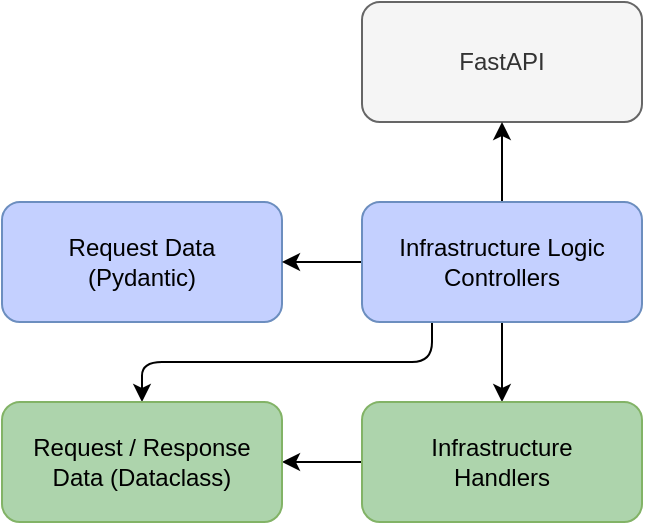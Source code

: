 <mxfile version="25.0.3">
  <diagram name="Page-1" id="1ur79tEdD7kPHw3umYK0">
    <mxGraphModel dx="-1116" dy="748" grid="1" gridSize="10" guides="1" tooltips="1" connect="1" arrows="1" fold="1" page="1" pageScale="1" pageWidth="850" pageHeight="1100" math="0" shadow="0">
      <root>
        <mxCell id="0" />
        <mxCell id="1" parent="0" />
        <mxCell id="2" value="&lt;span style=&quot;color: rgb(51, 51, 51);&quot;&gt;FastAPI&lt;/span&gt;" style="rounded=1;whiteSpace=wrap;html=1;fillColor=#f5f5f5;strokeColor=#666666;fontColor=#333333;" parent="1" vertex="1">
          <mxGeometry x="2740" width="140" height="60" as="geometry" />
        </mxCell>
        <mxCell id="3" value="Request Data&lt;div&gt;(Pydantic)&lt;/div&gt;" style="rounded=1;whiteSpace=wrap;html=1;fillColor=#C4D0FF;strokeColor=#6c8ebf;" parent="1" vertex="1">
          <mxGeometry x="2560" y="100" width="140" height="60" as="geometry" />
        </mxCell>
        <mxCell id="4" style="edgeStyle=orthogonalEdgeStyle;rounded=0;orthogonalLoop=1;jettySize=auto;html=1;exitX=0;exitY=0.5;exitDx=0;exitDy=0;entryX=1;entryY=0.5;entryDx=0;entryDy=0;" parent="1" source="8" target="3" edge="1">
          <mxGeometry relative="1" as="geometry" />
        </mxCell>
        <mxCell id="5" style="edgeStyle=orthogonalEdgeStyle;rounded=0;orthogonalLoop=1;jettySize=auto;html=1;exitX=0.5;exitY=0;exitDx=0;exitDy=0;entryX=0.5;entryY=1;entryDx=0;entryDy=0;" parent="1" source="8" target="2" edge="1">
          <mxGeometry relative="1" as="geometry" />
        </mxCell>
        <mxCell id="6" style="edgeStyle=orthogonalEdgeStyle;rounded=1;orthogonalLoop=1;jettySize=auto;html=1;exitX=0.25;exitY=1;exitDx=0;exitDy=0;entryX=0.5;entryY=0;entryDx=0;entryDy=0;curved=0;" parent="1" source="8" target="11" edge="1">
          <mxGeometry relative="1" as="geometry" />
        </mxCell>
        <mxCell id="7" style="edgeStyle=orthogonalEdgeStyle;rounded=0;orthogonalLoop=1;jettySize=auto;html=1;exitX=0.5;exitY=1;exitDx=0;exitDy=0;entryX=0.5;entryY=0;entryDx=0;entryDy=0;" parent="1" source="8" target="10" edge="1">
          <mxGeometry relative="1" as="geometry" />
        </mxCell>
        <mxCell id="8" value="Infrastructure Logic Controllers" style="rounded=1;whiteSpace=wrap;html=1;fillColor=#C4D0FF;strokeColor=#6c8ebf;" parent="1" vertex="1">
          <mxGeometry x="2740" y="100" width="140" height="60" as="geometry" />
        </mxCell>
        <mxCell id="9" style="edgeStyle=orthogonalEdgeStyle;rounded=1;orthogonalLoop=1;jettySize=auto;html=1;exitX=0;exitY=0.5;exitDx=0;exitDy=0;entryX=1;entryY=0.5;entryDx=0;entryDy=0;curved=0;" parent="1" source="10" target="11" edge="1">
          <mxGeometry relative="1" as="geometry" />
        </mxCell>
        <mxCell id="10" value="Infrastructure&lt;br&gt;Handlers" style="rounded=1;whiteSpace=wrap;html=1;fillColor=#ADD4AC;strokeColor=#82b366;gradientColor=none;" parent="1" vertex="1">
          <mxGeometry x="2740" y="200" width="140" height="60" as="geometry" />
        </mxCell>
        <mxCell id="11" value="Request / Response&lt;br&gt;Data&amp;nbsp;&lt;span style=&quot;background-color: initial;&quot;&gt;(Dataclass)&lt;/span&gt;" style="rounded=1;whiteSpace=wrap;html=1;fillColor=#ADD4AC;strokeColor=#82b366;gradientColor=none;" parent="1" vertex="1">
          <mxGeometry x="2560" y="200" width="140" height="60" as="geometry" />
        </mxCell>
      </root>
    </mxGraphModel>
  </diagram>
</mxfile>
